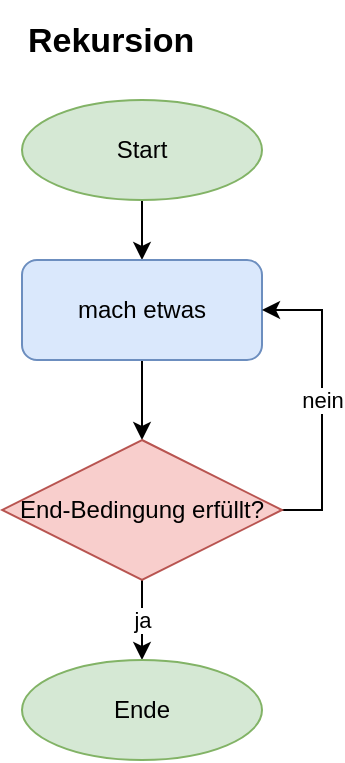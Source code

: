 <mxfile version="14.1.8" type="device"><diagram id="C5RBs43oDa-KdzZeNtuy" name="Page-1"><mxGraphModel dx="782" dy="497" grid="1" gridSize="10" guides="1" tooltips="1" connect="1" arrows="1" fold="1" page="1" pageScale="1" pageWidth="827" pageHeight="1169" math="0" shadow="0"><root><mxCell id="WIyWlLk6GJQsqaUBKTNV-0"/><mxCell id="WIyWlLk6GJQsqaUBKTNV-1" parent="WIyWlLk6GJQsqaUBKTNV-0"/><mxCell id="1hsuo7OrqMztPYaOykLH-0" value="&lt;h1 style=&quot;font-size: 17px;&quot;&gt;Rekursion&lt;/h1&gt;&lt;p style=&quot;font-size: 17px;&quot;&gt;&lt;br style=&quot;font-size: 17px;&quot;&gt;&lt;/p&gt;" style="text;html=1;strokeColor=none;fillColor=none;spacing=5;spacingTop=-20;whiteSpace=wrap;overflow=hidden;rounded=0;fontSize=17;" vertex="1" parent="WIyWlLk6GJQsqaUBKTNV-1"><mxGeometry x="157.5" y="50" width="120" height="30" as="geometry"/></mxCell><mxCell id="1hsuo7OrqMztPYaOykLH-6" style="edgeStyle=orthogonalEdgeStyle;rounded=0;orthogonalLoop=1;jettySize=auto;html=1;entryX=0.5;entryY=0;entryDx=0;entryDy=0;" edge="1" parent="WIyWlLk6GJQsqaUBKTNV-1" source="1hsuo7OrqMztPYaOykLH-1" target="1hsuo7OrqMztPYaOykLH-2"><mxGeometry relative="1" as="geometry"/></mxCell><mxCell id="1hsuo7OrqMztPYaOykLH-1" value="Start" style="ellipse;whiteSpace=wrap;html=1;fillColor=#d5e8d4;strokeColor=#82b366;" vertex="1" parent="WIyWlLk6GJQsqaUBKTNV-1"><mxGeometry x="160" y="90" width="120" height="50" as="geometry"/></mxCell><mxCell id="1hsuo7OrqMztPYaOykLH-5" style="edgeStyle=orthogonalEdgeStyle;rounded=0;orthogonalLoop=1;jettySize=auto;html=1;entryX=0.5;entryY=0;entryDx=0;entryDy=0;" edge="1" parent="WIyWlLk6GJQsqaUBKTNV-1" source="1hsuo7OrqMztPYaOykLH-2" target="1hsuo7OrqMztPYaOykLH-4"><mxGeometry relative="1" as="geometry"/></mxCell><mxCell id="1hsuo7OrqMztPYaOykLH-2" value="mach etwas" style="rounded=1;whiteSpace=wrap;html=1;fillColor=#dae8fc;strokeColor=#6c8ebf;" vertex="1" parent="WIyWlLk6GJQsqaUBKTNV-1"><mxGeometry x="160" y="170" width="120" height="50" as="geometry"/></mxCell><mxCell id="1hsuo7OrqMztPYaOykLH-7" value="nein" style="edgeStyle=orthogonalEdgeStyle;rounded=0;orthogonalLoop=1;jettySize=auto;html=1;entryX=1;entryY=0.5;entryDx=0;entryDy=0;exitX=1;exitY=0.5;exitDx=0;exitDy=0;" edge="1" parent="WIyWlLk6GJQsqaUBKTNV-1" source="1hsuo7OrqMztPYaOykLH-4" target="1hsuo7OrqMztPYaOykLH-2"><mxGeometry relative="1" as="geometry"/></mxCell><mxCell id="1hsuo7OrqMztPYaOykLH-10" value="ja" style="edgeStyle=orthogonalEdgeStyle;rounded=0;orthogonalLoop=1;jettySize=auto;html=1;" edge="1" parent="WIyWlLk6GJQsqaUBKTNV-1" source="1hsuo7OrqMztPYaOykLH-4" target="1hsuo7OrqMztPYaOykLH-9"><mxGeometry relative="1" as="geometry"/></mxCell><mxCell id="1hsuo7OrqMztPYaOykLH-4" value="End-Bedingung erfüllt?" style="rhombus;whiteSpace=wrap;html=1;fillColor=#f8cecc;strokeColor=#b85450;" vertex="1" parent="WIyWlLk6GJQsqaUBKTNV-1"><mxGeometry x="150" y="260" width="140" height="70" as="geometry"/></mxCell><mxCell id="1hsuo7OrqMztPYaOykLH-9" value="Ende" style="ellipse;whiteSpace=wrap;html=1;fillColor=#d5e8d4;strokeColor=#82b366;" vertex="1" parent="WIyWlLk6GJQsqaUBKTNV-1"><mxGeometry x="160" y="370" width="120" height="50" as="geometry"/></mxCell></root></mxGraphModel></diagram></mxfile>